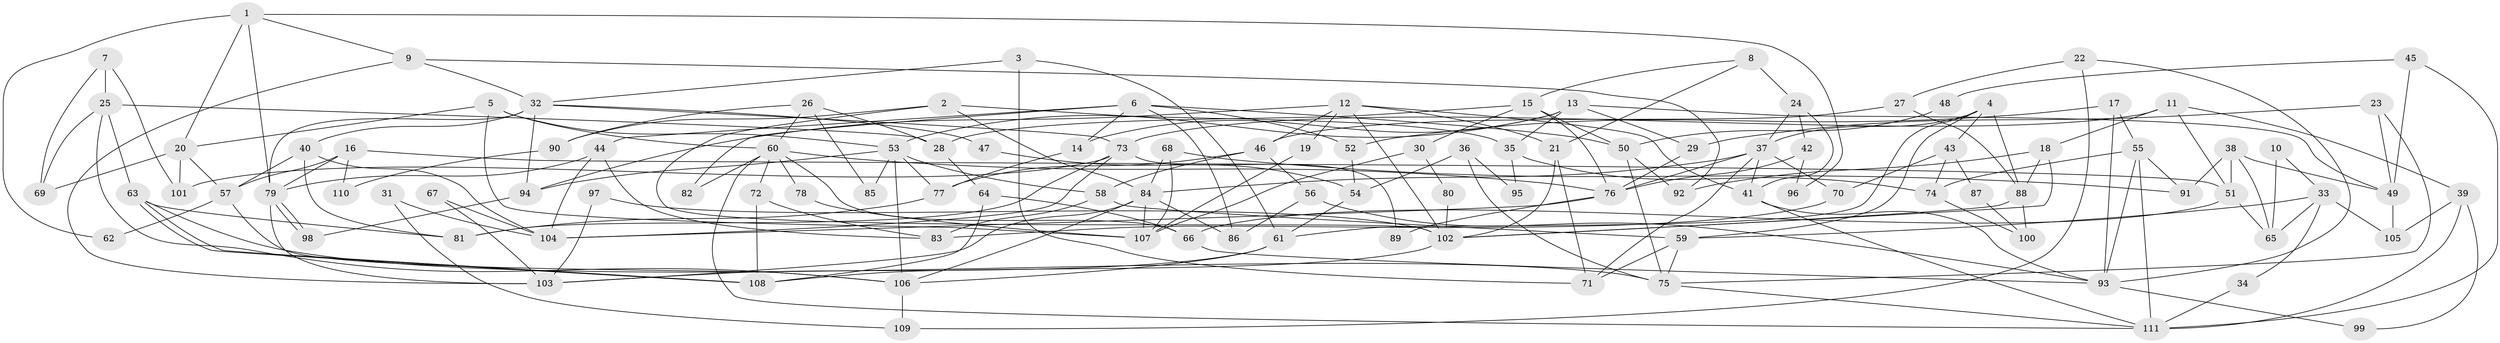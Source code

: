 // coarse degree distribution, {5: 0.1527777777777778, 4: 0.16666666666666666, 8: 0.041666666666666664, 7: 0.1388888888888889, 3: 0.1527777777777778, 6: 0.1388888888888889, 2: 0.1527777777777778, 9: 0.027777777777777776, 10: 0.027777777777777776}
// Generated by graph-tools (version 1.1) at 2025/41/03/06/25 10:41:58]
// undirected, 111 vertices, 222 edges
graph export_dot {
graph [start="1"]
  node [color=gray90,style=filled];
  1;
  2;
  3;
  4;
  5;
  6;
  7;
  8;
  9;
  10;
  11;
  12;
  13;
  14;
  15;
  16;
  17;
  18;
  19;
  20;
  21;
  22;
  23;
  24;
  25;
  26;
  27;
  28;
  29;
  30;
  31;
  32;
  33;
  34;
  35;
  36;
  37;
  38;
  39;
  40;
  41;
  42;
  43;
  44;
  45;
  46;
  47;
  48;
  49;
  50;
  51;
  52;
  53;
  54;
  55;
  56;
  57;
  58;
  59;
  60;
  61;
  62;
  63;
  64;
  65;
  66;
  67;
  68;
  69;
  70;
  71;
  72;
  73;
  74;
  75;
  76;
  77;
  78;
  79;
  80;
  81;
  82;
  83;
  84;
  85;
  86;
  87;
  88;
  89;
  90;
  91;
  92;
  93;
  94;
  95;
  96;
  97;
  98;
  99;
  100;
  101;
  102;
  103;
  104;
  105;
  106;
  107;
  108;
  109;
  110;
  111;
  1 -- 20;
  1 -- 79;
  1 -- 9;
  1 -- 62;
  1 -- 96;
  2 -- 102;
  2 -- 84;
  2 -- 35;
  2 -- 90;
  3 -- 71;
  3 -- 32;
  3 -- 61;
  4 -- 88;
  4 -- 61;
  4 -- 37;
  4 -- 43;
  4 -- 59;
  5 -- 53;
  5 -- 20;
  5 -- 60;
  5 -- 107;
  6 -- 50;
  6 -- 44;
  6 -- 14;
  6 -- 52;
  6 -- 82;
  6 -- 86;
  7 -- 69;
  7 -- 25;
  7 -- 101;
  8 -- 15;
  8 -- 21;
  8 -- 24;
  9 -- 32;
  9 -- 92;
  9 -- 103;
  10 -- 65;
  10 -- 33;
  11 -- 51;
  11 -- 73;
  11 -- 18;
  11 -- 39;
  12 -- 46;
  12 -- 41;
  12 -- 19;
  12 -- 21;
  12 -- 94;
  12 -- 102;
  13 -- 14;
  13 -- 53;
  13 -- 29;
  13 -- 35;
  13 -- 49;
  14 -- 77;
  15 -- 76;
  15 -- 28;
  15 -- 30;
  15 -- 50;
  16 -- 79;
  16 -- 57;
  16 -- 51;
  16 -- 110;
  17 -- 55;
  17 -- 93;
  17 -- 52;
  18 -- 92;
  18 -- 88;
  18 -- 102;
  19 -- 107;
  20 -- 101;
  20 -- 57;
  20 -- 69;
  21 -- 102;
  21 -- 71;
  22 -- 27;
  22 -- 93;
  22 -- 109;
  23 -- 29;
  23 -- 75;
  23 -- 49;
  24 -- 37;
  24 -- 41;
  24 -- 42;
  25 -- 106;
  25 -- 63;
  25 -- 28;
  25 -- 69;
  26 -- 60;
  26 -- 28;
  26 -- 85;
  26 -- 90;
  27 -- 88;
  27 -- 46;
  28 -- 64;
  29 -- 76;
  30 -- 107;
  30 -- 80;
  31 -- 109;
  31 -- 104;
  32 -- 79;
  32 -- 94;
  32 -- 40;
  32 -- 47;
  32 -- 73;
  33 -- 65;
  33 -- 105;
  33 -- 34;
  33 -- 59;
  34 -- 111;
  35 -- 74;
  35 -- 95;
  36 -- 54;
  36 -- 75;
  36 -- 95;
  37 -- 71;
  37 -- 41;
  37 -- 70;
  37 -- 76;
  37 -- 84;
  38 -- 49;
  38 -- 51;
  38 -- 65;
  38 -- 91;
  39 -- 111;
  39 -- 99;
  39 -- 105;
  40 -- 104;
  40 -- 57;
  40 -- 81;
  41 -- 93;
  41 -- 111;
  42 -- 76;
  42 -- 96;
  43 -- 70;
  43 -- 74;
  43 -- 87;
  44 -- 104;
  44 -- 79;
  44 -- 83;
  45 -- 111;
  45 -- 49;
  45 -- 48;
  46 -- 58;
  46 -- 56;
  46 -- 77;
  47 -- 54;
  48 -- 50;
  49 -- 105;
  50 -- 75;
  50 -- 92;
  51 -- 66;
  51 -- 65;
  52 -- 54;
  53 -- 77;
  53 -- 58;
  53 -- 85;
  53 -- 94;
  53 -- 106;
  54 -- 61;
  55 -- 74;
  55 -- 91;
  55 -- 93;
  55 -- 111;
  56 -- 86;
  56 -- 93;
  57 -- 106;
  57 -- 62;
  58 -- 59;
  58 -- 83;
  59 -- 71;
  59 -- 75;
  60 -- 111;
  60 -- 66;
  60 -- 72;
  60 -- 76;
  60 -- 78;
  60 -- 82;
  61 -- 103;
  61 -- 106;
  63 -- 108;
  63 -- 108;
  63 -- 75;
  63 -- 81;
  64 -- 108;
  64 -- 66;
  66 -- 93;
  67 -- 103;
  67 -- 104;
  68 -- 84;
  68 -- 107;
  68 -- 91;
  70 -- 83;
  72 -- 108;
  72 -- 83;
  73 -- 81;
  73 -- 89;
  73 -- 101;
  73 -- 104;
  74 -- 100;
  75 -- 111;
  76 -- 89;
  76 -- 104;
  77 -- 81;
  78 -- 107;
  79 -- 103;
  79 -- 98;
  79 -- 98;
  80 -- 102;
  84 -- 106;
  84 -- 86;
  84 -- 103;
  84 -- 107;
  87 -- 100;
  88 -- 102;
  88 -- 100;
  90 -- 110;
  93 -- 99;
  94 -- 98;
  97 -- 102;
  97 -- 103;
  102 -- 108;
  106 -- 109;
}
